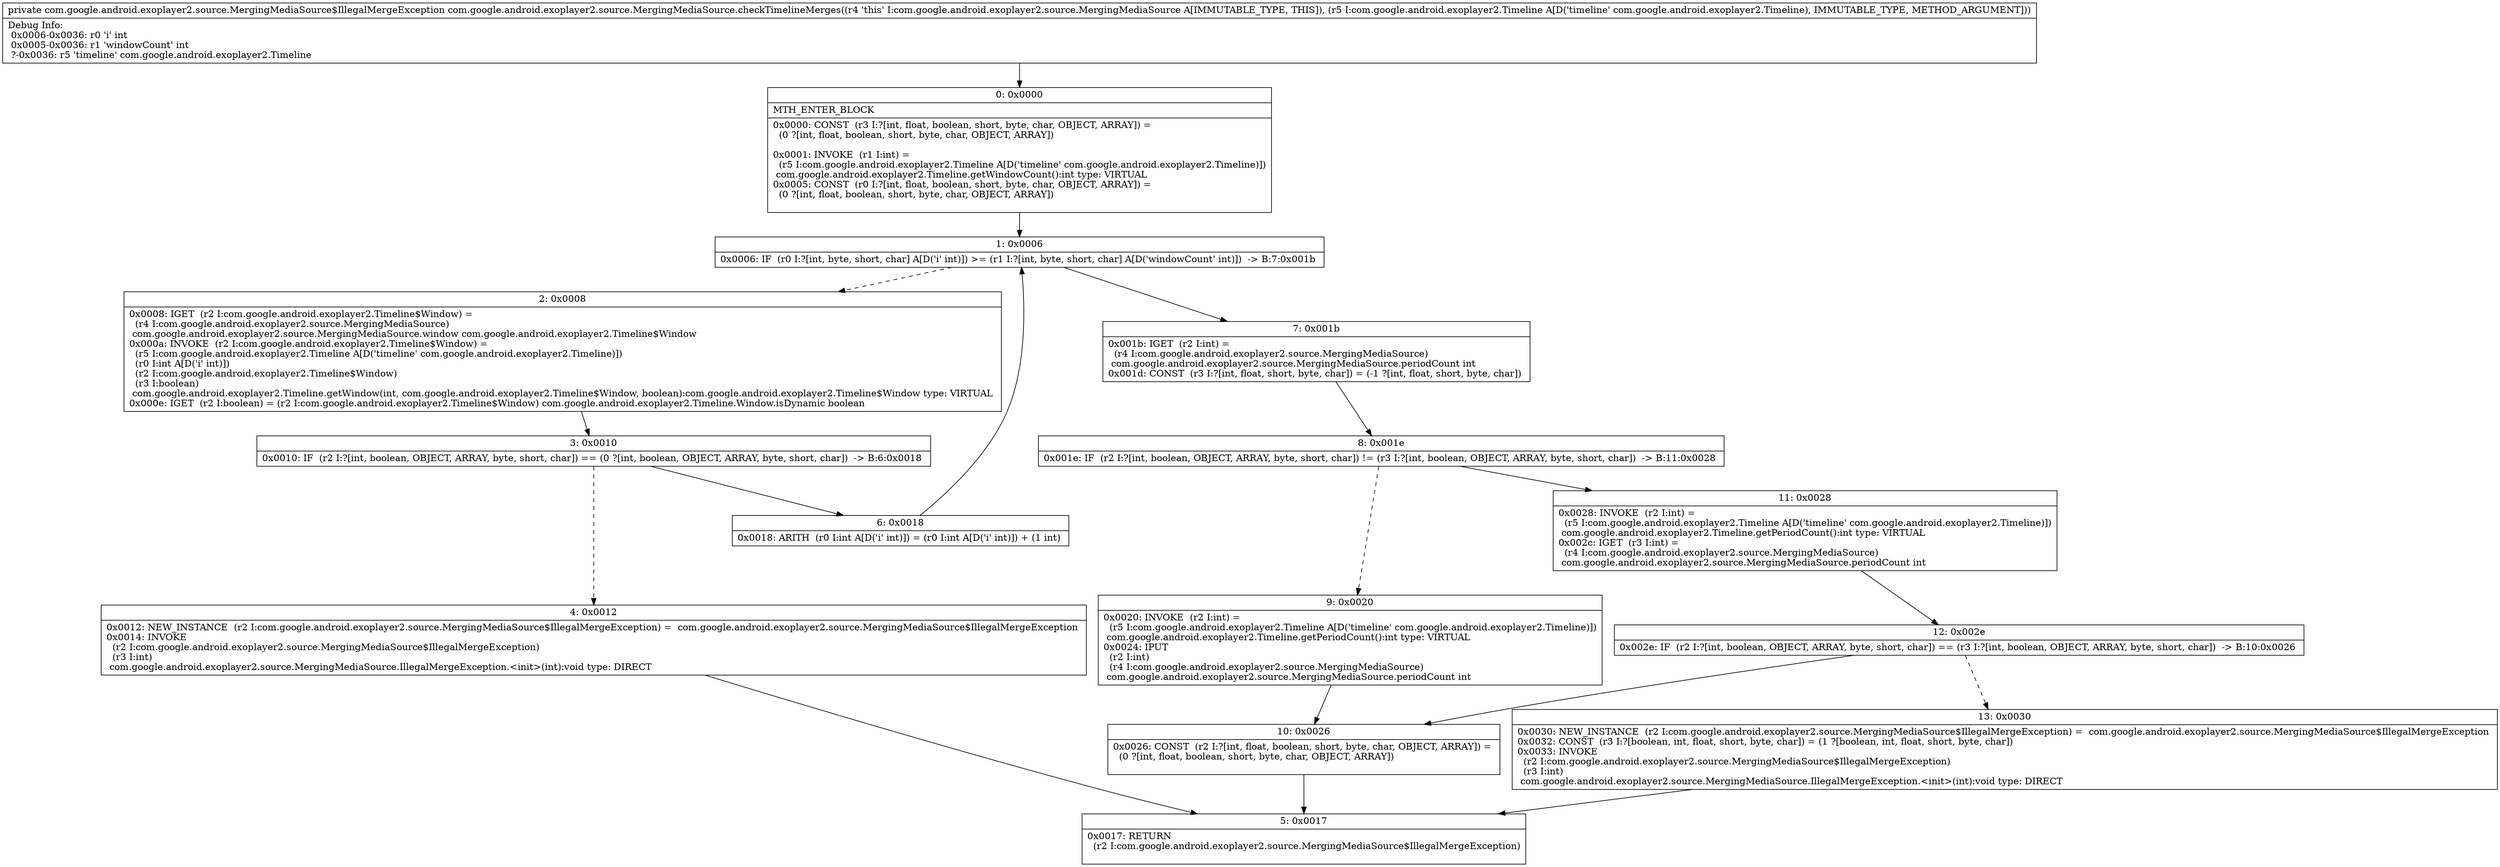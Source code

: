 digraph "CFG forcom.google.android.exoplayer2.source.MergingMediaSource.checkTimelineMerges(Lcom\/google\/android\/exoplayer2\/Timeline;)Lcom\/google\/android\/exoplayer2\/source\/MergingMediaSource$IllegalMergeException;" {
Node_0 [shape=record,label="{0\:\ 0x0000|MTH_ENTER_BLOCK\l|0x0000: CONST  (r3 I:?[int, float, boolean, short, byte, char, OBJECT, ARRAY]) = \l  (0 ?[int, float, boolean, short, byte, char, OBJECT, ARRAY])\l \l0x0001: INVOKE  (r1 I:int) = \l  (r5 I:com.google.android.exoplayer2.Timeline A[D('timeline' com.google.android.exoplayer2.Timeline)])\l com.google.android.exoplayer2.Timeline.getWindowCount():int type: VIRTUAL \l0x0005: CONST  (r0 I:?[int, float, boolean, short, byte, char, OBJECT, ARRAY]) = \l  (0 ?[int, float, boolean, short, byte, char, OBJECT, ARRAY])\l \l}"];
Node_1 [shape=record,label="{1\:\ 0x0006|0x0006: IF  (r0 I:?[int, byte, short, char] A[D('i' int)]) \>= (r1 I:?[int, byte, short, char] A[D('windowCount' int)])  \-\> B:7:0x001b \l}"];
Node_2 [shape=record,label="{2\:\ 0x0008|0x0008: IGET  (r2 I:com.google.android.exoplayer2.Timeline$Window) = \l  (r4 I:com.google.android.exoplayer2.source.MergingMediaSource)\l com.google.android.exoplayer2.source.MergingMediaSource.window com.google.android.exoplayer2.Timeline$Window \l0x000a: INVOKE  (r2 I:com.google.android.exoplayer2.Timeline$Window) = \l  (r5 I:com.google.android.exoplayer2.Timeline A[D('timeline' com.google.android.exoplayer2.Timeline)])\l  (r0 I:int A[D('i' int)])\l  (r2 I:com.google.android.exoplayer2.Timeline$Window)\l  (r3 I:boolean)\l com.google.android.exoplayer2.Timeline.getWindow(int, com.google.android.exoplayer2.Timeline$Window, boolean):com.google.android.exoplayer2.Timeline$Window type: VIRTUAL \l0x000e: IGET  (r2 I:boolean) = (r2 I:com.google.android.exoplayer2.Timeline$Window) com.google.android.exoplayer2.Timeline.Window.isDynamic boolean \l}"];
Node_3 [shape=record,label="{3\:\ 0x0010|0x0010: IF  (r2 I:?[int, boolean, OBJECT, ARRAY, byte, short, char]) == (0 ?[int, boolean, OBJECT, ARRAY, byte, short, char])  \-\> B:6:0x0018 \l}"];
Node_4 [shape=record,label="{4\:\ 0x0012|0x0012: NEW_INSTANCE  (r2 I:com.google.android.exoplayer2.source.MergingMediaSource$IllegalMergeException) =  com.google.android.exoplayer2.source.MergingMediaSource$IllegalMergeException \l0x0014: INVOKE  \l  (r2 I:com.google.android.exoplayer2.source.MergingMediaSource$IllegalMergeException)\l  (r3 I:int)\l com.google.android.exoplayer2.source.MergingMediaSource.IllegalMergeException.\<init\>(int):void type: DIRECT \l}"];
Node_5 [shape=record,label="{5\:\ 0x0017|0x0017: RETURN  \l  (r2 I:com.google.android.exoplayer2.source.MergingMediaSource$IllegalMergeException)\l \l}"];
Node_6 [shape=record,label="{6\:\ 0x0018|0x0018: ARITH  (r0 I:int A[D('i' int)]) = (r0 I:int A[D('i' int)]) + (1 int) \l}"];
Node_7 [shape=record,label="{7\:\ 0x001b|0x001b: IGET  (r2 I:int) = \l  (r4 I:com.google.android.exoplayer2.source.MergingMediaSource)\l com.google.android.exoplayer2.source.MergingMediaSource.periodCount int \l0x001d: CONST  (r3 I:?[int, float, short, byte, char]) = (\-1 ?[int, float, short, byte, char]) \l}"];
Node_8 [shape=record,label="{8\:\ 0x001e|0x001e: IF  (r2 I:?[int, boolean, OBJECT, ARRAY, byte, short, char]) != (r3 I:?[int, boolean, OBJECT, ARRAY, byte, short, char])  \-\> B:11:0x0028 \l}"];
Node_9 [shape=record,label="{9\:\ 0x0020|0x0020: INVOKE  (r2 I:int) = \l  (r5 I:com.google.android.exoplayer2.Timeline A[D('timeline' com.google.android.exoplayer2.Timeline)])\l com.google.android.exoplayer2.Timeline.getPeriodCount():int type: VIRTUAL \l0x0024: IPUT  \l  (r2 I:int)\l  (r4 I:com.google.android.exoplayer2.source.MergingMediaSource)\l com.google.android.exoplayer2.source.MergingMediaSource.periodCount int \l}"];
Node_10 [shape=record,label="{10\:\ 0x0026|0x0026: CONST  (r2 I:?[int, float, boolean, short, byte, char, OBJECT, ARRAY]) = \l  (0 ?[int, float, boolean, short, byte, char, OBJECT, ARRAY])\l \l}"];
Node_11 [shape=record,label="{11\:\ 0x0028|0x0028: INVOKE  (r2 I:int) = \l  (r5 I:com.google.android.exoplayer2.Timeline A[D('timeline' com.google.android.exoplayer2.Timeline)])\l com.google.android.exoplayer2.Timeline.getPeriodCount():int type: VIRTUAL \l0x002c: IGET  (r3 I:int) = \l  (r4 I:com.google.android.exoplayer2.source.MergingMediaSource)\l com.google.android.exoplayer2.source.MergingMediaSource.periodCount int \l}"];
Node_12 [shape=record,label="{12\:\ 0x002e|0x002e: IF  (r2 I:?[int, boolean, OBJECT, ARRAY, byte, short, char]) == (r3 I:?[int, boolean, OBJECT, ARRAY, byte, short, char])  \-\> B:10:0x0026 \l}"];
Node_13 [shape=record,label="{13\:\ 0x0030|0x0030: NEW_INSTANCE  (r2 I:com.google.android.exoplayer2.source.MergingMediaSource$IllegalMergeException) =  com.google.android.exoplayer2.source.MergingMediaSource$IllegalMergeException \l0x0032: CONST  (r3 I:?[boolean, int, float, short, byte, char]) = (1 ?[boolean, int, float, short, byte, char]) \l0x0033: INVOKE  \l  (r2 I:com.google.android.exoplayer2.source.MergingMediaSource$IllegalMergeException)\l  (r3 I:int)\l com.google.android.exoplayer2.source.MergingMediaSource.IllegalMergeException.\<init\>(int):void type: DIRECT \l}"];
MethodNode[shape=record,label="{private com.google.android.exoplayer2.source.MergingMediaSource$IllegalMergeException com.google.android.exoplayer2.source.MergingMediaSource.checkTimelineMerges((r4 'this' I:com.google.android.exoplayer2.source.MergingMediaSource A[IMMUTABLE_TYPE, THIS]), (r5 I:com.google.android.exoplayer2.Timeline A[D('timeline' com.google.android.exoplayer2.Timeline), IMMUTABLE_TYPE, METHOD_ARGUMENT]))  | Debug Info:\l  0x0006\-0x0036: r0 'i' int\l  0x0005\-0x0036: r1 'windowCount' int\l  ?\-0x0036: r5 'timeline' com.google.android.exoplayer2.Timeline\l}"];
MethodNode -> Node_0;
Node_0 -> Node_1;
Node_1 -> Node_2[style=dashed];
Node_1 -> Node_7;
Node_2 -> Node_3;
Node_3 -> Node_4[style=dashed];
Node_3 -> Node_6;
Node_4 -> Node_5;
Node_6 -> Node_1;
Node_7 -> Node_8;
Node_8 -> Node_9[style=dashed];
Node_8 -> Node_11;
Node_9 -> Node_10;
Node_10 -> Node_5;
Node_11 -> Node_12;
Node_12 -> Node_10;
Node_12 -> Node_13[style=dashed];
Node_13 -> Node_5;
}

